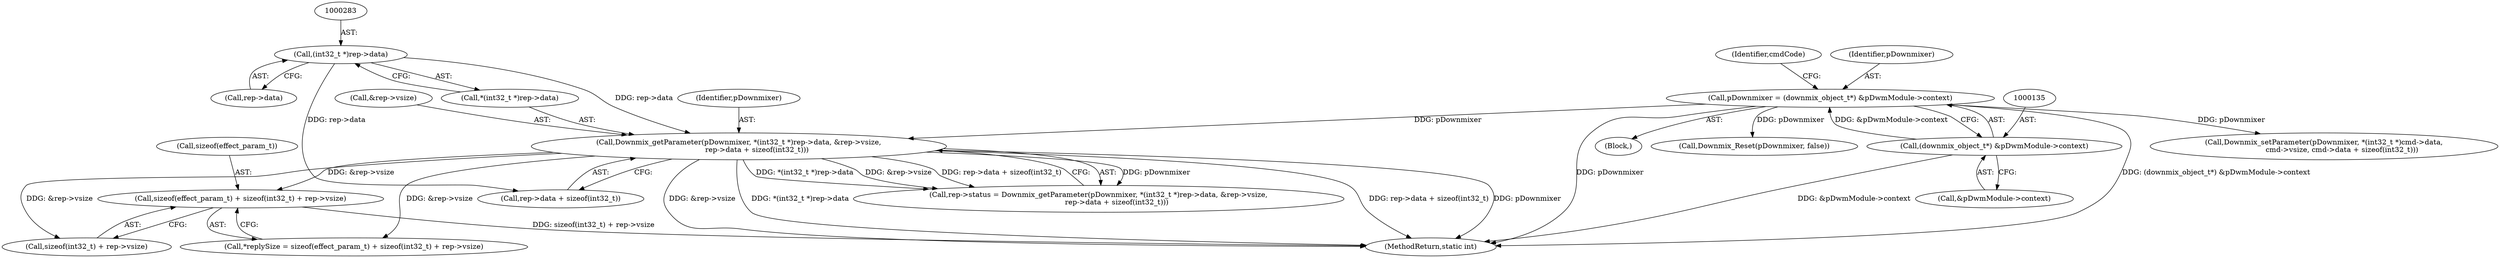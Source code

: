 digraph "0_Android_aeea52da00d210587fb3ed895de3d5f2e0264c88_0@API" {
"1000300" [label="(Call,sizeof(effect_param_t) + sizeof(int32_t) + rep->vsize)"];
"1000279" [label="(Call,Downmix_getParameter(pDownmixer, *(int32_t *)rep->data, &rep->vsize,\n                rep->data + sizeof(int32_t)))"];
"1000132" [label="(Call,pDownmixer = (downmix_object_t*) &pDwmModule->context)"];
"1000134" [label="(Call,(downmix_object_t*) &pDwmModule->context)"];
"1000282" [label="(Call,(int32_t *)rep->data)"];
"1000281" [label="(Call,*(int32_t *)rep->data)"];
"1000141" [label="(Identifier,cmdCode)"];
"1000282" [label="(Call,(int32_t *)rep->data)"];
"1000363" [label="(Call,Downmix_setParameter(pDownmixer, *(int32_t *)cmd->data,\n                cmd->vsize, cmd->data + sizeof(int32_t)))"];
"1000136" [label="(Call,&pDwmModule->context)"];
"1000300" [label="(Call,sizeof(effect_param_t) + sizeof(int32_t) + rep->vsize)"];
"1000284" [label="(Call,rep->data)"];
"1000301" [label="(Call,sizeof(effect_param_t))"];
"1000572" [label="(MethodReturn,static int)"];
"1000275" [label="(Call,rep->status = Downmix_getParameter(pDownmixer, *(int32_t *)rep->data, &rep->vsize,\n                rep->data + sizeof(int32_t)))"];
"1000280" [label="(Identifier,pDownmixer)"];
"1000133" [label="(Identifier,pDownmixer)"];
"1000107" [label="(Block,)"];
"1000297" [label="(Call,*replySize = sizeof(effect_param_t) + sizeof(int32_t) + rep->vsize)"];
"1000134" [label="(Call,(downmix_object_t*) &pDwmModule->context)"];
"1000287" [label="(Call,&rep->vsize)"];
"1000211" [label="(Call,Downmix_Reset(pDownmixer, false))"];
"1000303" [label="(Call,sizeof(int32_t) + rep->vsize)"];
"1000132" [label="(Call,pDownmixer = (downmix_object_t*) &pDwmModule->context)"];
"1000279" [label="(Call,Downmix_getParameter(pDownmixer, *(int32_t *)rep->data, &rep->vsize,\n                rep->data + sizeof(int32_t)))"];
"1000291" [label="(Call,rep->data + sizeof(int32_t))"];
"1000300" -> "1000297"  [label="AST: "];
"1000300" -> "1000303"  [label="CFG: "];
"1000301" -> "1000300"  [label="AST: "];
"1000303" -> "1000300"  [label="AST: "];
"1000297" -> "1000300"  [label="CFG: "];
"1000300" -> "1000572"  [label="DDG: sizeof(int32_t) + rep->vsize"];
"1000279" -> "1000300"  [label="DDG: &rep->vsize"];
"1000279" -> "1000275"  [label="AST: "];
"1000279" -> "1000291"  [label="CFG: "];
"1000280" -> "1000279"  [label="AST: "];
"1000281" -> "1000279"  [label="AST: "];
"1000287" -> "1000279"  [label="AST: "];
"1000291" -> "1000279"  [label="AST: "];
"1000275" -> "1000279"  [label="CFG: "];
"1000279" -> "1000572"  [label="DDG: rep->data + sizeof(int32_t)"];
"1000279" -> "1000572"  [label="DDG: pDownmixer"];
"1000279" -> "1000572"  [label="DDG: &rep->vsize"];
"1000279" -> "1000572"  [label="DDG: *(int32_t *)rep->data"];
"1000279" -> "1000275"  [label="DDG: pDownmixer"];
"1000279" -> "1000275"  [label="DDG: *(int32_t *)rep->data"];
"1000279" -> "1000275"  [label="DDG: &rep->vsize"];
"1000279" -> "1000275"  [label="DDG: rep->data + sizeof(int32_t)"];
"1000132" -> "1000279"  [label="DDG: pDownmixer"];
"1000282" -> "1000279"  [label="DDG: rep->data"];
"1000279" -> "1000297"  [label="DDG: &rep->vsize"];
"1000279" -> "1000303"  [label="DDG: &rep->vsize"];
"1000132" -> "1000107"  [label="AST: "];
"1000132" -> "1000134"  [label="CFG: "];
"1000133" -> "1000132"  [label="AST: "];
"1000134" -> "1000132"  [label="AST: "];
"1000141" -> "1000132"  [label="CFG: "];
"1000132" -> "1000572"  [label="DDG: (downmix_object_t*) &pDwmModule->context"];
"1000132" -> "1000572"  [label="DDG: pDownmixer"];
"1000134" -> "1000132"  [label="DDG: &pDwmModule->context"];
"1000132" -> "1000211"  [label="DDG: pDownmixer"];
"1000132" -> "1000363"  [label="DDG: pDownmixer"];
"1000134" -> "1000136"  [label="CFG: "];
"1000135" -> "1000134"  [label="AST: "];
"1000136" -> "1000134"  [label="AST: "];
"1000134" -> "1000572"  [label="DDG: &pDwmModule->context"];
"1000282" -> "1000281"  [label="AST: "];
"1000282" -> "1000284"  [label="CFG: "];
"1000283" -> "1000282"  [label="AST: "];
"1000284" -> "1000282"  [label="AST: "];
"1000281" -> "1000282"  [label="CFG: "];
"1000282" -> "1000291"  [label="DDG: rep->data"];
}
